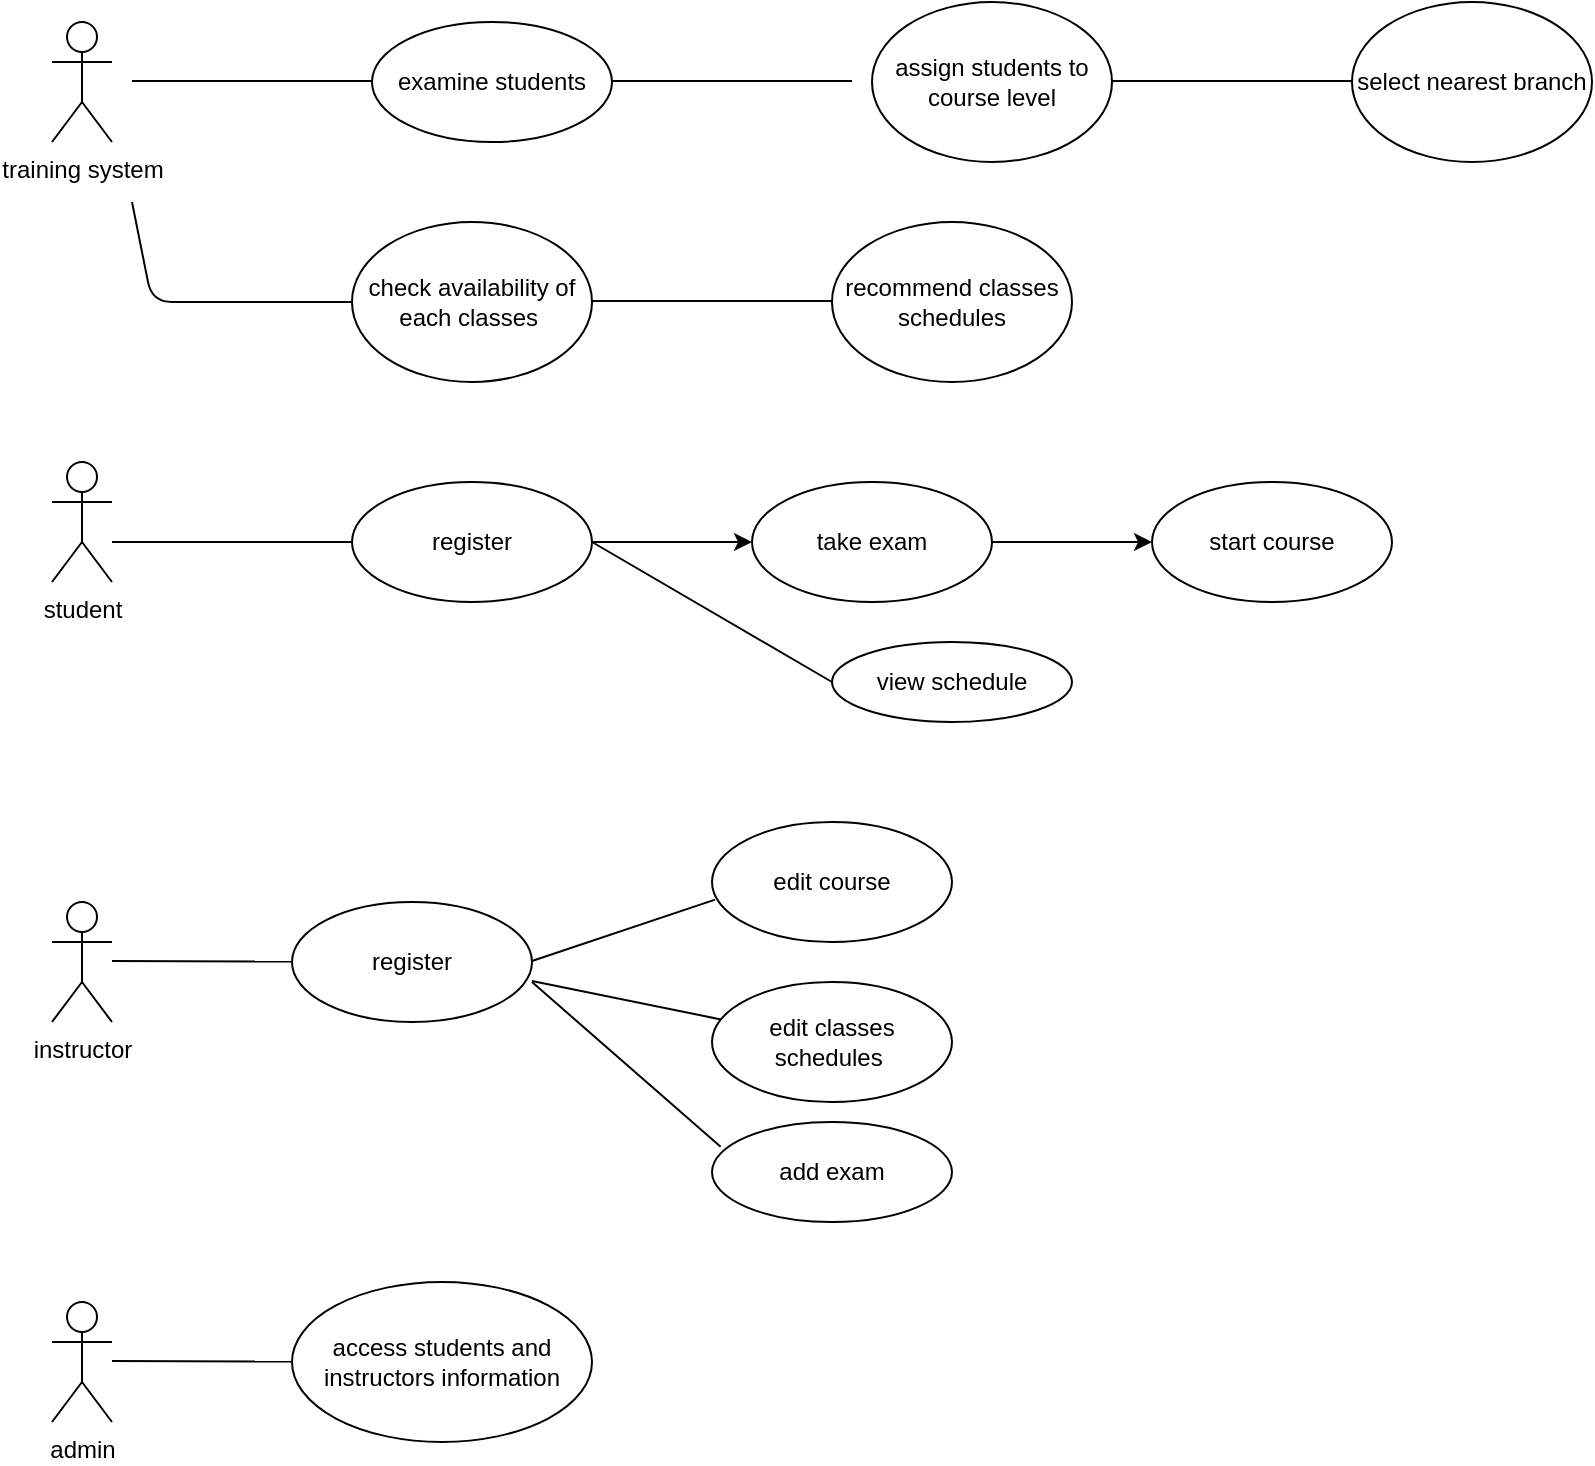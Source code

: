 <mxfile version="14.6.6" type="device"><diagram id="uuJ732MzJgKSyh_60Qci" name="Page-1"><mxGraphModel dx="1221" dy="645" grid="1" gridSize="10" guides="1" tooltips="1" connect="1" arrows="1" fold="1" page="1" pageScale="1" pageWidth="827" pageHeight="1169" math="0" shadow="0"><root><mxCell id="0"/><mxCell id="1" parent="0"/><mxCell id="iURH3bqta0ga5vSUH4Xw-1" value="training system" style="shape=umlActor;verticalLabelPosition=bottom;verticalAlign=top;html=1;outlineConnect=0;" vertex="1" parent="1"><mxGeometry x="40" y="90" width="30" height="60" as="geometry"/></mxCell><mxCell id="iURH3bqta0ga5vSUH4Xw-2" value="examine students" style="ellipse;whiteSpace=wrap;html=1;" vertex="1" parent="1"><mxGeometry x="200" y="90" width="120" height="60" as="geometry"/></mxCell><mxCell id="iURH3bqta0ga5vSUH4Xw-3" value="" style="endArrow=none;html=1;" edge="1" parent="1"><mxGeometry width="50" height="50" relative="1" as="geometry"><mxPoint x="80" y="119.5" as="sourcePoint"/><mxPoint x="200" y="119.5" as="targetPoint"/></mxGeometry></mxCell><mxCell id="iURH3bqta0ga5vSUH4Xw-4" value="assign students to course level" style="ellipse;whiteSpace=wrap;html=1;" vertex="1" parent="1"><mxGeometry x="450" y="80" width="120" height="80" as="geometry"/></mxCell><mxCell id="iURH3bqta0ga5vSUH4Xw-5" value="" style="endArrow=none;html=1;" edge="1" parent="1"><mxGeometry width="50" height="50" relative="1" as="geometry"><mxPoint x="320" y="119.5" as="sourcePoint"/><mxPoint x="440" y="119.5" as="targetPoint"/></mxGeometry></mxCell><mxCell id="iURH3bqta0ga5vSUH4Xw-6" value="select nearest branch" style="ellipse;whiteSpace=wrap;html=1;" vertex="1" parent="1"><mxGeometry x="690" y="80" width="120" height="80" as="geometry"/></mxCell><mxCell id="iURH3bqta0ga5vSUH4Xw-7" value="" style="endArrow=none;html=1;" edge="1" parent="1"><mxGeometry width="50" height="50" relative="1" as="geometry"><mxPoint x="570" y="119.5" as="sourcePoint"/><mxPoint x="690" y="119.5" as="targetPoint"/></mxGeometry></mxCell><mxCell id="iURH3bqta0ga5vSUH4Xw-8" value="check availability of each classes&amp;nbsp;" style="ellipse;whiteSpace=wrap;html=1;" vertex="1" parent="1"><mxGeometry x="190" y="190" width="120" height="80" as="geometry"/></mxCell><mxCell id="iURH3bqta0ga5vSUH4Xw-10" value="recommend classes schedules" style="ellipse;whiteSpace=wrap;html=1;" vertex="1" parent="1"><mxGeometry x="430" y="190" width="120" height="80" as="geometry"/></mxCell><mxCell id="iURH3bqta0ga5vSUH4Xw-11" value="" style="endArrow=none;html=1;exitX=0;exitY=0.5;exitDx=0;exitDy=0;" edge="1" parent="1" source="iURH3bqta0ga5vSUH4Xw-8"><mxGeometry width="50" height="50" relative="1" as="geometry"><mxPoint x="390" y="250" as="sourcePoint"/><mxPoint x="80" y="180" as="targetPoint"/><Array as="points"><mxPoint x="90" y="230"/></Array></mxGeometry></mxCell><mxCell id="iURH3bqta0ga5vSUH4Xw-12" value="" style="endArrow=none;html=1;" edge="1" parent="1"><mxGeometry width="50" height="50" relative="1" as="geometry"><mxPoint x="310" y="229.5" as="sourcePoint"/><mxPoint x="430" y="229.5" as="targetPoint"/></mxGeometry></mxCell><mxCell id="iURH3bqta0ga5vSUH4Xw-13" value="student" style="shape=umlActor;verticalLabelPosition=bottom;verticalAlign=top;html=1;outlineConnect=0;" vertex="1" parent="1"><mxGeometry x="40" y="310" width="30" height="60" as="geometry"/></mxCell><mxCell id="iURH3bqta0ga5vSUH4Xw-14" value="" style="endArrow=none;html=1;" edge="1" parent="1"><mxGeometry width="50" height="50" relative="1" as="geometry"><mxPoint x="70" y="350" as="sourcePoint"/><mxPoint x="190" y="350" as="targetPoint"/></mxGeometry></mxCell><mxCell id="iURH3bqta0ga5vSUH4Xw-17" value="" style="edgeStyle=orthogonalEdgeStyle;rounded=0;orthogonalLoop=1;jettySize=auto;html=1;" edge="1" parent="1" source="iURH3bqta0ga5vSUH4Xw-15" target="iURH3bqta0ga5vSUH4Xw-16"><mxGeometry relative="1" as="geometry"/></mxCell><mxCell id="iURH3bqta0ga5vSUH4Xw-15" value="register" style="ellipse;whiteSpace=wrap;html=1;" vertex="1" parent="1"><mxGeometry x="190" y="320" width="120" height="60" as="geometry"/></mxCell><mxCell id="iURH3bqta0ga5vSUH4Xw-19" value="" style="edgeStyle=orthogonalEdgeStyle;rounded=0;orthogonalLoop=1;jettySize=auto;html=1;" edge="1" parent="1" source="iURH3bqta0ga5vSUH4Xw-16" target="iURH3bqta0ga5vSUH4Xw-18"><mxGeometry relative="1" as="geometry"/></mxCell><mxCell id="iURH3bqta0ga5vSUH4Xw-16" value="take exam" style="ellipse;whiteSpace=wrap;html=1;" vertex="1" parent="1"><mxGeometry x="390" y="320" width="120" height="60" as="geometry"/></mxCell><mxCell id="iURH3bqta0ga5vSUH4Xw-18" value="start course" style="ellipse;whiteSpace=wrap;html=1;" vertex="1" parent="1"><mxGeometry x="590" y="320" width="120" height="60" as="geometry"/></mxCell><mxCell id="iURH3bqta0ga5vSUH4Xw-20" value="instructor" style="shape=umlActor;verticalLabelPosition=bottom;verticalAlign=top;html=1;outlineConnect=0;" vertex="1" parent="1"><mxGeometry x="40" y="530" width="30" height="60" as="geometry"/></mxCell><mxCell id="iURH3bqta0ga5vSUH4Xw-21" value="" style="endArrow=none;html=1;" edge="1" parent="1" target="iURH3bqta0ga5vSUH4Xw-22"><mxGeometry width="50" height="50" relative="1" as="geometry"><mxPoint x="70" y="559.5" as="sourcePoint"/><mxPoint x="170" y="560" as="targetPoint"/></mxGeometry></mxCell><mxCell id="iURH3bqta0ga5vSUH4Xw-22" value="register" style="ellipse;whiteSpace=wrap;html=1;" vertex="1" parent="1"><mxGeometry x="160" y="530" width="120" height="60" as="geometry"/></mxCell><mxCell id="iURH3bqta0ga5vSUH4Xw-23" value="edit course" style="ellipse;whiteSpace=wrap;html=1;" vertex="1" parent="1"><mxGeometry x="370" y="490" width="120" height="60" as="geometry"/></mxCell><mxCell id="iURH3bqta0ga5vSUH4Xw-24" value="" style="endArrow=none;html=1;entryX=0.013;entryY=0.647;entryDx=0;entryDy=0;entryPerimeter=0;" edge="1" parent="1" target="iURH3bqta0ga5vSUH4Xw-23"><mxGeometry width="50" height="50" relative="1" as="geometry"><mxPoint x="280" y="559.5" as="sourcePoint"/><mxPoint x="370" y="560" as="targetPoint"/></mxGeometry></mxCell><mxCell id="iURH3bqta0ga5vSUH4Xw-25" value="" style="endArrow=none;html=1;" edge="1" parent="1" target="iURH3bqta0ga5vSUH4Xw-26"><mxGeometry width="50" height="50" relative="1" as="geometry"><mxPoint x="280" y="569.5" as="sourcePoint"/><mxPoint x="360" y="590" as="targetPoint"/></mxGeometry></mxCell><mxCell id="iURH3bqta0ga5vSUH4Xw-26" value="edit classes schedules&amp;nbsp;" style="ellipse;whiteSpace=wrap;html=1;" vertex="1" parent="1"><mxGeometry x="370" y="570" width="120" height="60" as="geometry"/></mxCell><mxCell id="iURH3bqta0ga5vSUH4Xw-27" value="admin" style="shape=umlActor;verticalLabelPosition=bottom;verticalAlign=top;html=1;outlineConnect=0;" vertex="1" parent="1"><mxGeometry x="40" y="730" width="30" height="60" as="geometry"/></mxCell><mxCell id="iURH3bqta0ga5vSUH4Xw-29" value="" style="endArrow=none;html=1;" edge="1" parent="1" target="iURH3bqta0ga5vSUH4Xw-30"><mxGeometry width="50" height="50" relative="1" as="geometry"><mxPoint x="70" y="759.5" as="sourcePoint"/><mxPoint x="160" y="760" as="targetPoint"/></mxGeometry></mxCell><mxCell id="iURH3bqta0ga5vSUH4Xw-30" value="access students and instructors information" style="ellipse;whiteSpace=wrap;html=1;" vertex="1" parent="1"><mxGeometry x="160" y="720" width="150" height="80" as="geometry"/></mxCell><mxCell id="iURH3bqta0ga5vSUH4Xw-31" value="" style="endArrow=none;html=1;entryX=0;entryY=0.5;entryDx=0;entryDy=0;exitX=1;exitY=0.5;exitDx=0;exitDy=0;" edge="1" parent="1" source="iURH3bqta0ga5vSUH4Xw-15" target="iURH3bqta0ga5vSUH4Xw-32"><mxGeometry width="50" height="50" relative="1" as="geometry"><mxPoint x="320" y="360" as="sourcePoint"/><mxPoint x="420" y="440" as="targetPoint"/></mxGeometry></mxCell><mxCell id="iURH3bqta0ga5vSUH4Xw-32" value="view schedule" style="ellipse;whiteSpace=wrap;html=1;" vertex="1" parent="1"><mxGeometry x="430" y="400" width="120" height="40" as="geometry"/></mxCell><mxCell id="iURH3bqta0ga5vSUH4Xw-33" value="" style="endArrow=none;html=1;exitX=1;exitY=0.667;exitDx=0;exitDy=0;exitPerimeter=0;entryX=0.036;entryY=0.248;entryDx=0;entryDy=0;entryPerimeter=0;" edge="1" parent="1" source="iURH3bqta0ga5vSUH4Xw-22" target="iURH3bqta0ga5vSUH4Xw-34"><mxGeometry width="50" height="50" relative="1" as="geometry"><mxPoint x="280" y="585" as="sourcePoint"/><mxPoint x="350" y="640" as="targetPoint"/></mxGeometry></mxCell><mxCell id="iURH3bqta0ga5vSUH4Xw-34" value="add exam" style="ellipse;whiteSpace=wrap;html=1;" vertex="1" parent="1"><mxGeometry x="370" y="640" width="120" height="50" as="geometry"/></mxCell></root></mxGraphModel></diagram></mxfile>